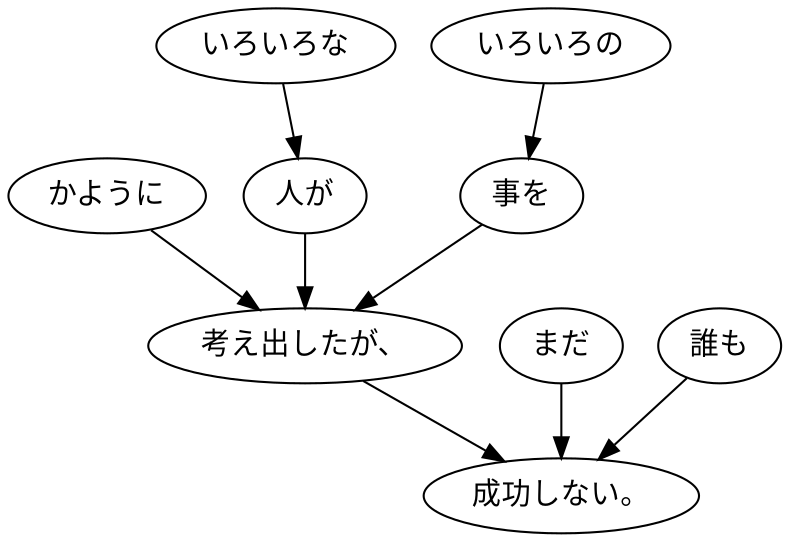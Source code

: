 digraph graph4904 {
	node0 [label="かように"];
	node1 [label="いろいろな"];
	node2 [label="人が"];
	node3 [label="いろいろの"];
	node4 [label="事を"];
	node5 [label="考え出したが、"];
	node6 [label="まだ"];
	node7 [label="誰も"];
	node8 [label="成功しない。"];
	node0 -> node5;
	node1 -> node2;
	node2 -> node5;
	node3 -> node4;
	node4 -> node5;
	node5 -> node8;
	node6 -> node8;
	node7 -> node8;
}
